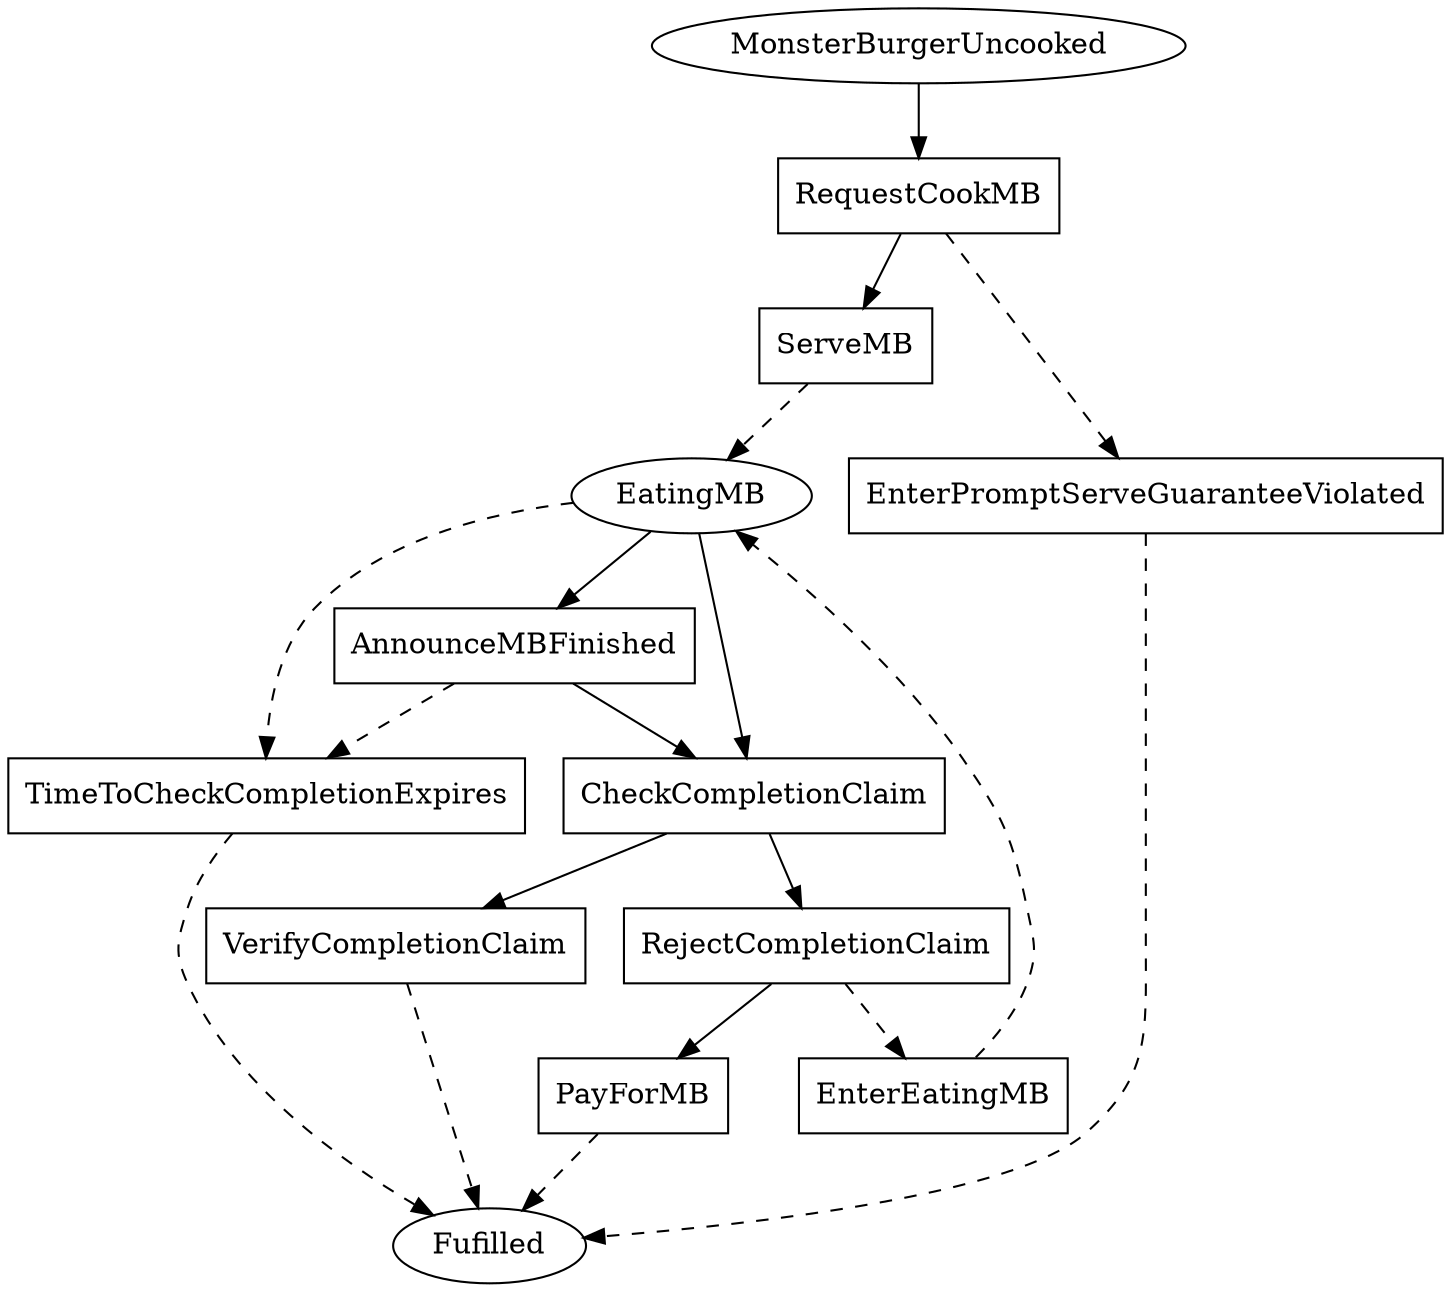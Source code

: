 // THIS IS A GENERATED FILE. DO NOT EDIT.

digraph Monster_Burger {    
    Fulfilled[label=Fufilled];
    MonsterBurgerUncooked[label=MonsterBurgerUncooked];
	EatingMB[label=EatingMB]
    
     
    RequestCookMB[label=RequestCookMB,shape=box];
	ServeMB[label=ServeMB,shape=box];
	EnterPromptServeGuaranteeViolated[label=EnterPromptServeGuaranteeViolated,shape=box];
	EnterEatingMB[label=EnterEatingMB,shape=box];
	AnnounceMBFinished[label=AnnounceMBFinished,shape=box];
	TimeToCheckCompletionExpires[label=TimeToCheckCompletionExpires,shape=box];
	CheckCompletionClaim[label=CheckCompletionClaim,shape=box];
	RejectCompletionClaim[label=RejectCompletionClaim,shape=box];
	PayForMB[label=PayForMB,shape=box];
	VerifyCompletionClaim[label=VerifyCompletionClaim,shape=box]    
    
    
    
    MonsterBurgerUncooked -> RequestCookMB;
	RequestCookMB -> ServeMB;
	RequestCookMB -> EnterPromptServeGuaranteeViolated [style=dashed];
	EatingMB -> AnnounceMBFinished;
	EatingMB -> CheckCompletionClaim;
	EatingMB -> TimeToCheckCompletionExpires [style=dashed];
	AnnounceMBFinished -> CheckCompletionClaim;
	AnnounceMBFinished -> TimeToCheckCompletionExpires [style=dashed];
	CheckCompletionClaim -> VerifyCompletionClaim;
	CheckCompletionClaim -> RejectCompletionClaim;
	RejectCompletionClaim -> EnterEatingMB [style=dashed];
	RejectCompletionClaim -> PayForMB
    
    ServeMB -> EatingMB [style=dashed];
	EnterPromptServeGuaranteeViolated -> Fulfilled [style=dashed];
	EnterEatingMB -> EatingMB [style=dashed];
	TimeToCheckCompletionExpires -> Fulfilled [style=dashed];
	PayForMB -> Fulfilled [style=dashed];
	VerifyCompletionClaim -> Fulfilled [style=dashed];
	        
}